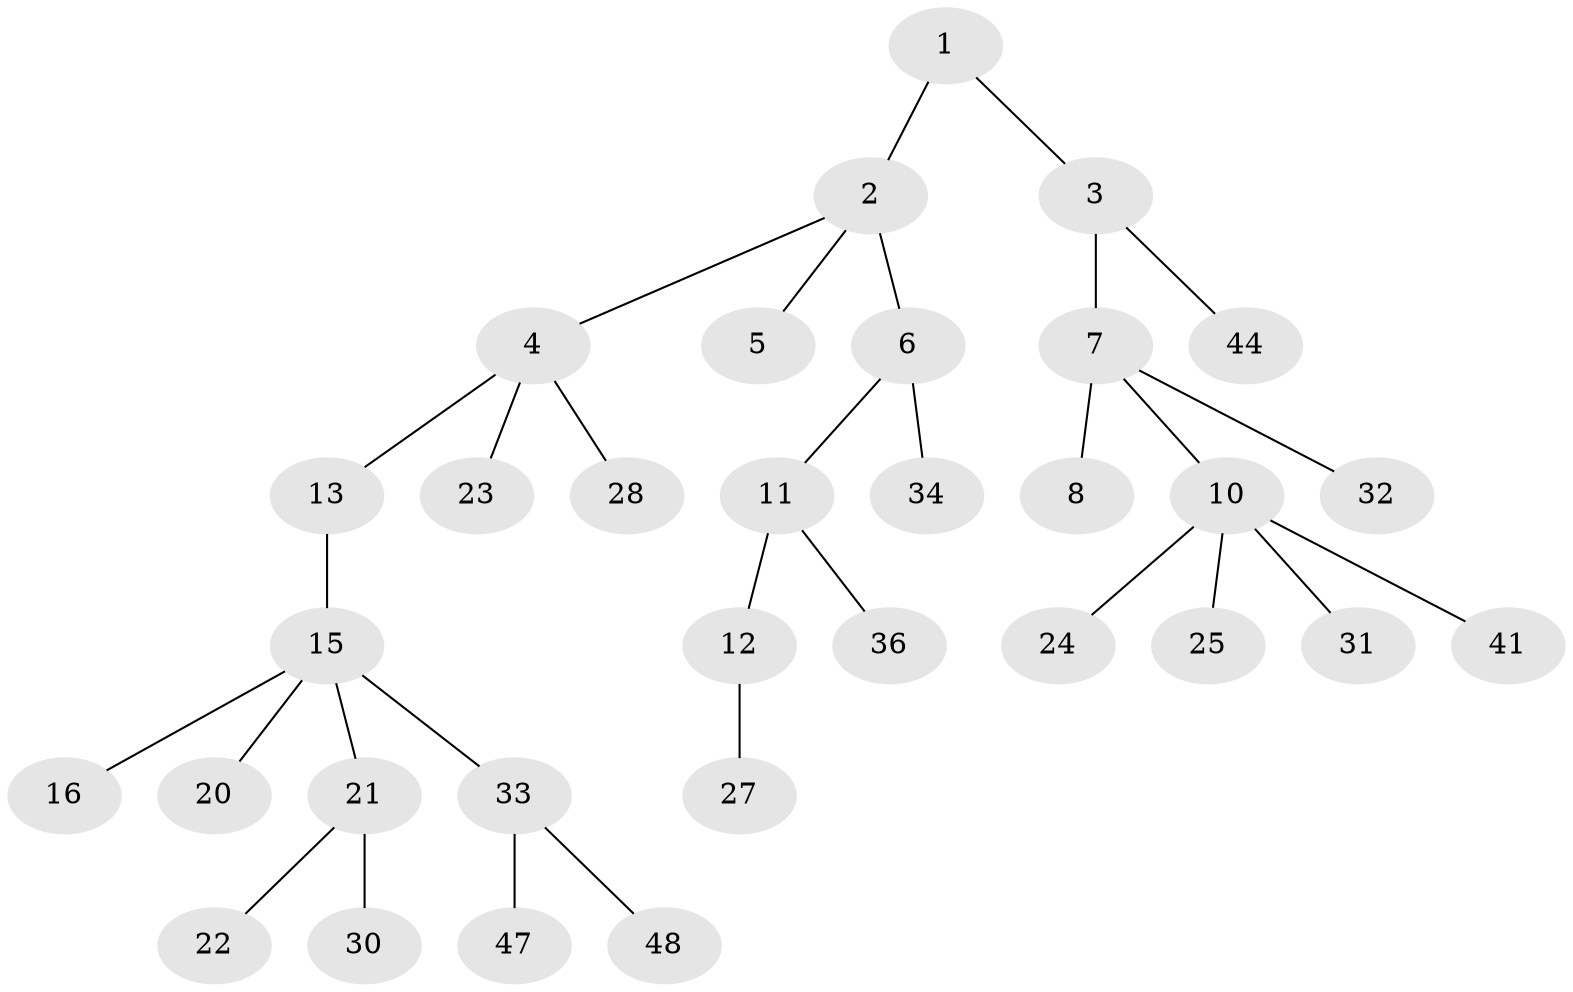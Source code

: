 // Generated by graph-tools (version 1.1) at 2025/24/03/03/25 07:24:06]
// undirected, 32 vertices, 31 edges
graph export_dot {
graph [start="1"]
  node [color=gray90,style=filled];
  1;
  2 [super="+17"];
  3 [super="+38"];
  4 [super="+14"];
  5;
  6 [super="+40"];
  7 [super="+9"];
  8;
  10 [super="+19"];
  11 [super="+29"];
  12 [super="+35"];
  13 [super="+26"];
  15 [super="+18"];
  16;
  20 [super="+46"];
  21;
  22 [super="+49"];
  23;
  24;
  25;
  27 [super="+43"];
  28;
  30 [super="+50"];
  31;
  32;
  33 [super="+39"];
  34 [super="+45"];
  36 [super="+37"];
  41 [super="+42"];
  44;
  47;
  48;
  1 -- 2;
  1 -- 3;
  2 -- 4;
  2 -- 5;
  2 -- 6;
  3 -- 7;
  3 -- 44;
  4 -- 13;
  4 -- 28;
  4 -- 23;
  6 -- 11;
  6 -- 34;
  7 -- 8;
  7 -- 10;
  7 -- 32;
  10 -- 24;
  10 -- 31;
  10 -- 41;
  10 -- 25;
  11 -- 12;
  11 -- 36;
  12 -- 27;
  13 -- 15;
  15 -- 16;
  15 -- 20;
  15 -- 33;
  15 -- 21;
  21 -- 22;
  21 -- 30;
  33 -- 47;
  33 -- 48;
}
